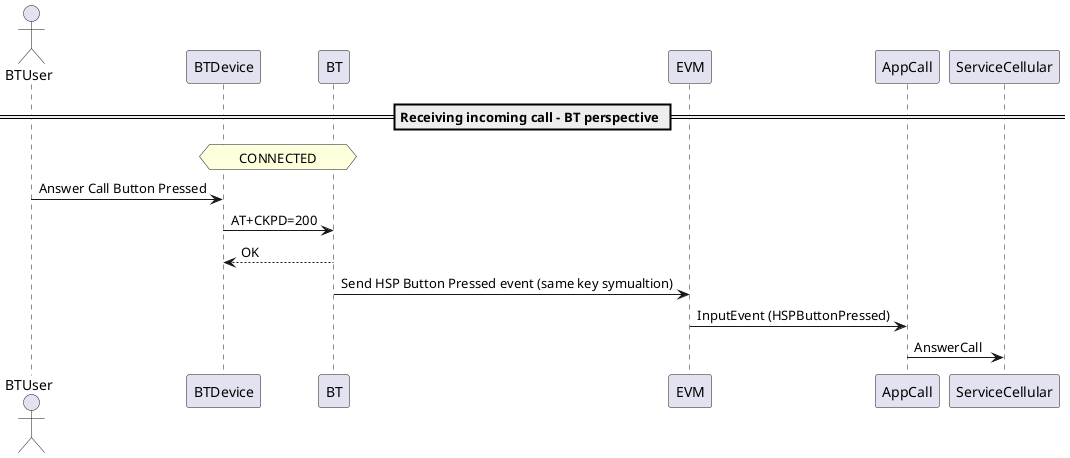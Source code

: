 @startuml
actor BTUser
participant BTDevice
participant BT
participant EVM
participant AppCall
participant ServiceCellular

== Receiving incoming call - BT perspective ==
hnote over BTDevice,BT : CONNECTED
BTUser -> BTDevice: Answer Call Button Pressed
BTDevice -> BT: AT+CKPD=200
BT --> BTDevice: OK
BT ->  EVM: Send HSP Button Pressed event (same key symualtion)
EVM -> AppCall: InputEvent (HSPButtonPressed)
AppCall -> ServiceCellular: AnswerCall
@enduml

